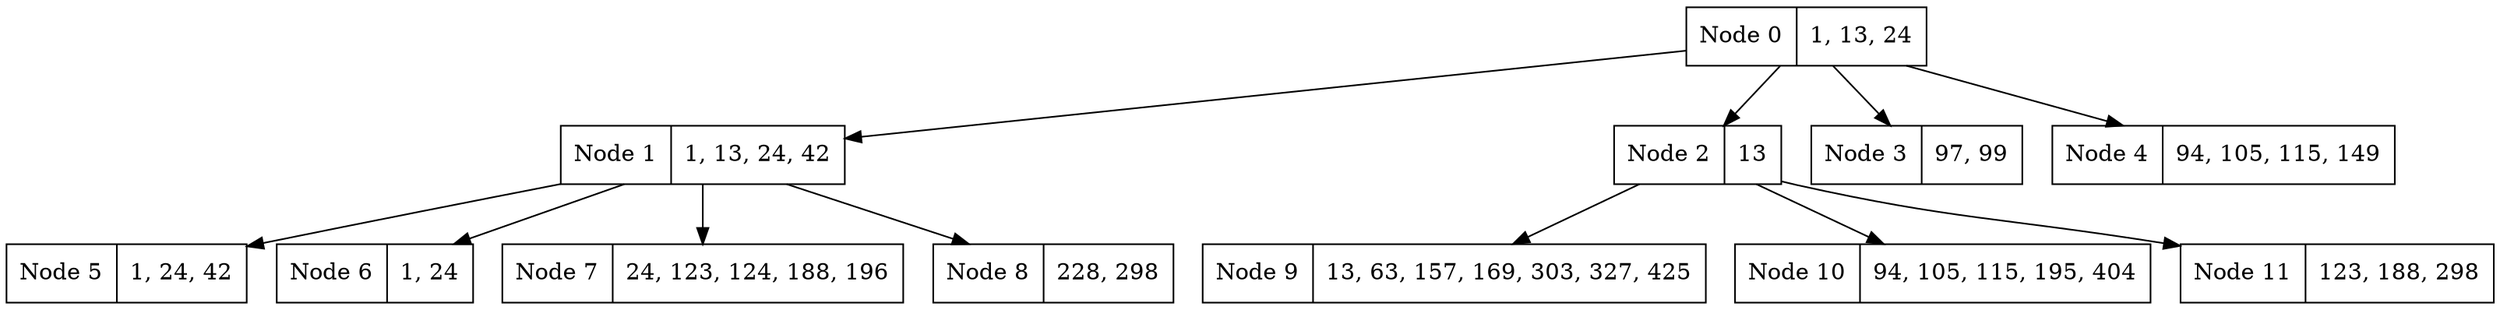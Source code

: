digraph H {
"0" [
  label = "Node 0 | 1, 13, 24 "
  shape="record"
];
"0" -> "1"
"1" [
  label = "Node 1 | 1, 13, 24, 42 "
  shape="record"
];
"1" -> "5"
"5" [
  label = "Node 5 | 1, 24, 42 "
  shape="record"
];
"1" -> "6"
"6" [
  label = "Node 6 | 1, 24 "
  shape="record"
];
"1" -> "7"
"7" [
  label = "Node 7 | 24, 123, 124, 188, 196 "
  shape="record"
];
"1" -> "8"
"8" [
  label = "Node 8 | 228, 298 "
  shape="record"
];
"0" -> "2"
"2" [
  label = "Node 2 | 13 "
  shape="record"
];
"2" -> "9"
"9" [
  label = "Node 9 | 13, 63, 157, 169, 303, 327, 425 "
  shape="record"
];
"2" -> "10"
"10" [
  label = "Node 10 | 94, 105, 115, 195, 404 "
  shape="record"
];
"2" -> "11"
"11" [
  label = "Node 11 | 123, 188, 298 "
  shape="record"
];
"0" -> "3"
"3" [
  label = "Node 3 | 97, 99 "
  shape="record"
];
"0" -> "4"
"4" [
  label = "Node 4 | 94, 105, 115, 149 "
  shape="record"
];
}
